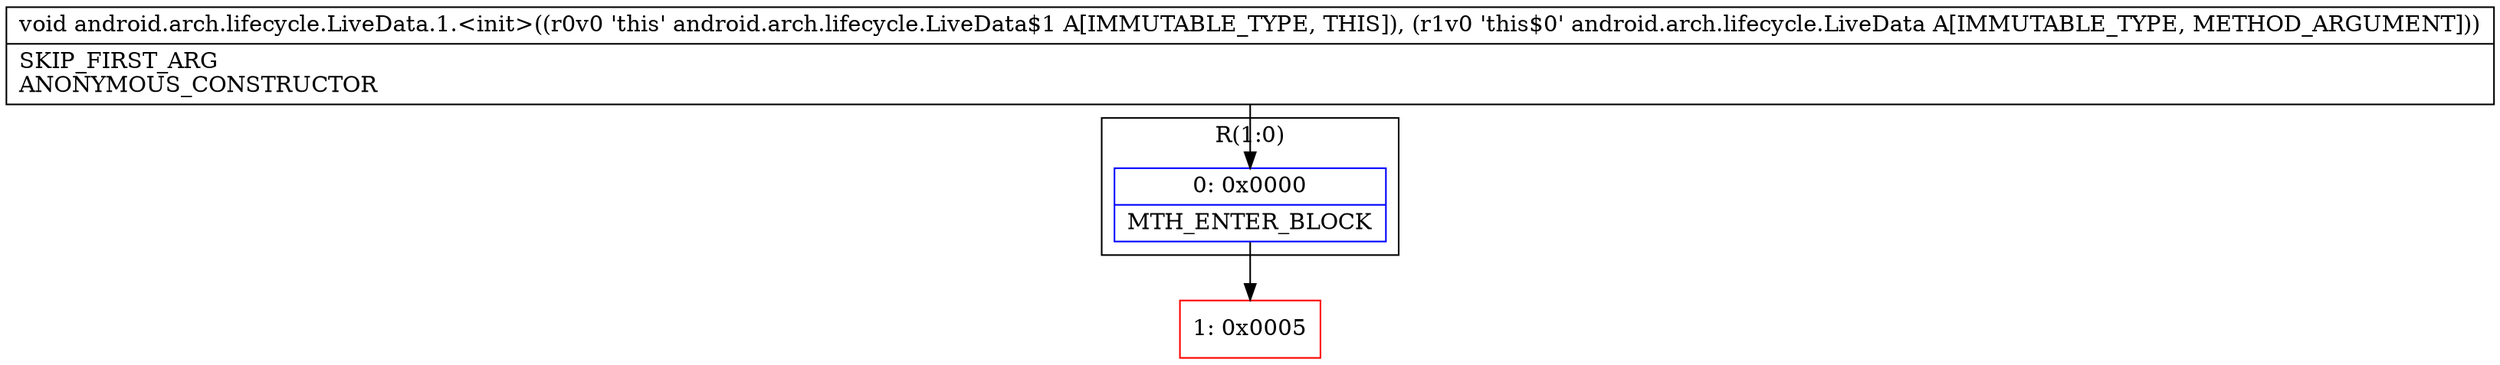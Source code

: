 digraph "CFG forandroid.arch.lifecycle.LiveData.1.\<init\>(Landroid\/arch\/lifecycle\/LiveData;)V" {
subgraph cluster_Region_2099400823 {
label = "R(1:0)";
node [shape=record,color=blue];
Node_0 [shape=record,label="{0\:\ 0x0000|MTH_ENTER_BLOCK\l}"];
}
Node_1 [shape=record,color=red,label="{1\:\ 0x0005}"];
MethodNode[shape=record,label="{void android.arch.lifecycle.LiveData.1.\<init\>((r0v0 'this' android.arch.lifecycle.LiveData$1 A[IMMUTABLE_TYPE, THIS]), (r1v0 'this$0' android.arch.lifecycle.LiveData A[IMMUTABLE_TYPE, METHOD_ARGUMENT]))  | SKIP_FIRST_ARG\lANONYMOUS_CONSTRUCTOR\l}"];
MethodNode -> Node_0;
Node_0 -> Node_1;
}

